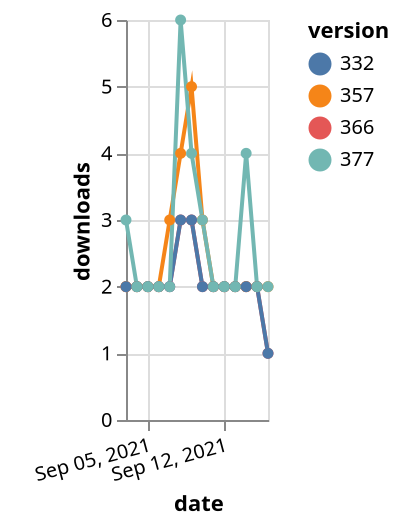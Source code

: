 {"$schema": "https://vega.github.io/schema/vega-lite/v5.json", "description": "A simple bar chart with embedded data.", "data": {"values": [{"date": "2021-09-03", "total": 2293, "delta": 2, "version": "366"}, {"date": "2021-09-04", "total": 2295, "delta": 2, "version": "366"}, {"date": "2021-09-05", "total": 2297, "delta": 2, "version": "366"}, {"date": "2021-09-06", "total": 2299, "delta": 2, "version": "366"}, {"date": "2021-09-07", "total": 2301, "delta": 2, "version": "366"}, {"date": "2021-09-08", "total": 2304, "delta": 3, "version": "366"}, {"date": "2021-09-09", "total": 2307, "delta": 3, "version": "366"}, {"date": "2021-09-10", "total": 2309, "delta": 2, "version": "366"}, {"date": "2021-09-11", "total": 2311, "delta": 2, "version": "366"}, {"date": "2021-09-12", "total": 2313, "delta": 2, "version": "366"}, {"date": "2021-09-13", "total": 2315, "delta": 2, "version": "366"}, {"date": "2021-09-14", "total": 2317, "delta": 2, "version": "366"}, {"date": "2021-09-15", "total": 2319, "delta": 2, "version": "366"}, {"date": "2021-09-16", "total": 2320, "delta": 1, "version": "366"}, {"date": "2021-09-03", "total": 2883, "delta": 2, "version": "357"}, {"date": "2021-09-04", "total": 2885, "delta": 2, "version": "357"}, {"date": "2021-09-05", "total": 2887, "delta": 2, "version": "357"}, {"date": "2021-09-06", "total": 2889, "delta": 2, "version": "357"}, {"date": "2021-09-07", "total": 2892, "delta": 3, "version": "357"}, {"date": "2021-09-08", "total": 2896, "delta": 4, "version": "357"}, {"date": "2021-09-09", "total": 2901, "delta": 5, "version": "357"}, {"date": "2021-09-10", "total": 2904, "delta": 3, "version": "357"}, {"date": "2021-09-11", "total": 2906, "delta": 2, "version": "357"}, {"date": "2021-09-12", "total": 2908, "delta": 2, "version": "357"}, {"date": "2021-09-13", "total": 2910, "delta": 2, "version": "357"}, {"date": "2021-09-14", "total": 2912, "delta": 2, "version": "357"}, {"date": "2021-09-15", "total": 2914, "delta": 2, "version": "357"}, {"date": "2021-09-16", "total": 2916, "delta": 2, "version": "357"}, {"date": "2021-09-03", "total": 2727, "delta": 2, "version": "332"}, {"date": "2021-09-04", "total": 2729, "delta": 2, "version": "332"}, {"date": "2021-09-05", "total": 2731, "delta": 2, "version": "332"}, {"date": "2021-09-06", "total": 2733, "delta": 2, "version": "332"}, {"date": "2021-09-07", "total": 2735, "delta": 2, "version": "332"}, {"date": "2021-09-08", "total": 2738, "delta": 3, "version": "332"}, {"date": "2021-09-09", "total": 2741, "delta": 3, "version": "332"}, {"date": "2021-09-10", "total": 2743, "delta": 2, "version": "332"}, {"date": "2021-09-11", "total": 2745, "delta": 2, "version": "332"}, {"date": "2021-09-12", "total": 2747, "delta": 2, "version": "332"}, {"date": "2021-09-13", "total": 2749, "delta": 2, "version": "332"}, {"date": "2021-09-14", "total": 2751, "delta": 2, "version": "332"}, {"date": "2021-09-15", "total": 2753, "delta": 2, "version": "332"}, {"date": "2021-09-16", "total": 2754, "delta": 1, "version": "332"}, {"date": "2021-09-03", "total": 2109, "delta": 3, "version": "377"}, {"date": "2021-09-04", "total": 2111, "delta": 2, "version": "377"}, {"date": "2021-09-05", "total": 2113, "delta": 2, "version": "377"}, {"date": "2021-09-06", "total": 2115, "delta": 2, "version": "377"}, {"date": "2021-09-07", "total": 2117, "delta": 2, "version": "377"}, {"date": "2021-09-08", "total": 2123, "delta": 6, "version": "377"}, {"date": "2021-09-09", "total": 2127, "delta": 4, "version": "377"}, {"date": "2021-09-10", "total": 2130, "delta": 3, "version": "377"}, {"date": "2021-09-11", "total": 2132, "delta": 2, "version": "377"}, {"date": "2021-09-12", "total": 2134, "delta": 2, "version": "377"}, {"date": "2021-09-13", "total": 2136, "delta": 2, "version": "377"}, {"date": "2021-09-14", "total": 2140, "delta": 4, "version": "377"}, {"date": "2021-09-15", "total": 2142, "delta": 2, "version": "377"}, {"date": "2021-09-16", "total": 2144, "delta": 2, "version": "377"}]}, "width": "container", "mark": {"type": "line", "point": {"filled": true}}, "encoding": {"x": {"field": "date", "type": "temporal", "timeUnit": "yearmonthdate", "title": "date", "axis": {"labelAngle": -15}}, "y": {"field": "delta", "type": "quantitative", "title": "downloads"}, "color": {"field": "version", "type": "nominal"}, "tooltip": {"field": "delta"}}}